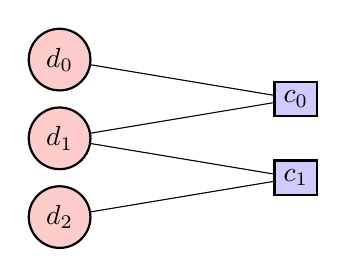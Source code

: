 \begin{tikzpicture}
\begin{scope}[every node/.style={circle,thick,draw,fill=red!20}]
    \node (d1) at (0,-0) {$d_0$};
    \node (d2) at (0,-1) {$d_1$};
    \node (d3) at (0,-2) {$d_2$};

    \node[style={rectangle,thick,draw, fill=blue!20}] (c1) at (3,-0.5) {$c_0$};
    \node[style={rectangle,thick,draw, fill=blue!20}] (c2) at (3,-1.5) {$c_1$};
\end{scope}
\begin{scope}[>={Stealth},
            %   every node/.style={fill=white,circle},
            %   every edge/.style={draw=red}
              ]
    \path [-] (d1) edge node {} (c1);
    \path [-] (d2) edge node {} (c1);

    \path [-] (d2) edge node {} (c2);
    \path [-] (d3) edge node {} (c2);
\end{scope}
\end{tikzpicture}
